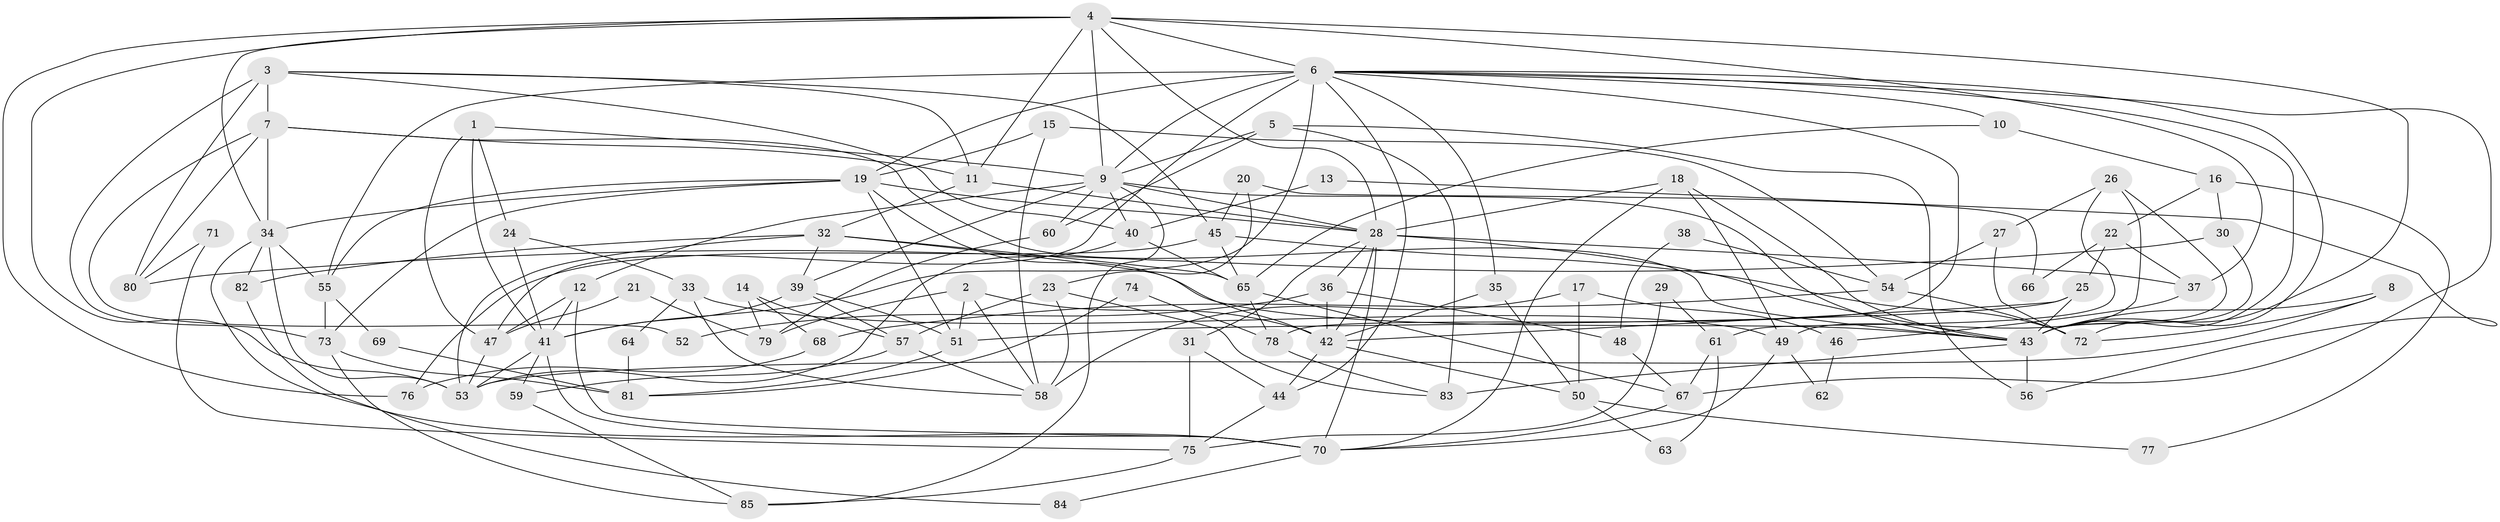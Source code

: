 // original degree distribution, {4: 0.2644628099173554, 5: 0.19834710743801653, 3: 0.2727272727272727, 6: 0.09090909090909091, 2: 0.1322314049586777, 7: 0.024793388429752067, 10: 0.008264462809917356, 8: 0.008264462809917356}
// Generated by graph-tools (version 1.1) at 2025/51/03/04/25 22:51:09]
// undirected, 85 vertices, 189 edges
graph export_dot {
  node [color=gray90,style=filled];
  1;
  2;
  3;
  4;
  5;
  6;
  7;
  8;
  9;
  10;
  11;
  12;
  13;
  14;
  15;
  16;
  17;
  18;
  19;
  20;
  21;
  22;
  23;
  24;
  25;
  26;
  27;
  28;
  29;
  30;
  31;
  32;
  33;
  34;
  35;
  36;
  37;
  38;
  39;
  40;
  41;
  42;
  43;
  44;
  45;
  46;
  47;
  48;
  49;
  50;
  51;
  52;
  53;
  54;
  55;
  56;
  57;
  58;
  59;
  60;
  61;
  62;
  63;
  64;
  65;
  66;
  67;
  68;
  69;
  70;
  71;
  72;
  73;
  74;
  75;
  76;
  77;
  78;
  79;
  80;
  81;
  82;
  83;
  84;
  85;
  1 -- 9 [weight=1.0];
  1 -- 24 [weight=1.0];
  1 -- 41 [weight=1.0];
  1 -- 47 [weight=1.0];
  2 -- 42 [weight=2.0];
  2 -- 51 [weight=1.0];
  2 -- 58 [weight=1.0];
  2 -- 79 [weight=1.0];
  3 -- 7 [weight=1.0];
  3 -- 11 [weight=1.0];
  3 -- 40 [weight=1.0];
  3 -- 45 [weight=1.0];
  3 -- 73 [weight=2.0];
  3 -- 80 [weight=1.0];
  4 -- 6 [weight=2.0];
  4 -- 9 [weight=2.0];
  4 -- 11 [weight=1.0];
  4 -- 28 [weight=1.0];
  4 -- 34 [weight=1.0];
  4 -- 37 [weight=1.0];
  4 -- 43 [weight=2.0];
  4 -- 53 [weight=2.0];
  4 -- 76 [weight=1.0];
  5 -- 9 [weight=1.0];
  5 -- 56 [weight=1.0];
  5 -- 60 [weight=1.0];
  5 -- 83 [weight=1.0];
  6 -- 9 [weight=2.0];
  6 -- 10 [weight=1.0];
  6 -- 19 [weight=2.0];
  6 -- 35 [weight=1.0];
  6 -- 41 [weight=1.0];
  6 -- 43 [weight=2.0];
  6 -- 44 [weight=1.0];
  6 -- 47 [weight=1.0];
  6 -- 55 [weight=1.0];
  6 -- 67 [weight=1.0];
  6 -- 72 [weight=1.0];
  6 -- 78 [weight=1.0];
  7 -- 11 [weight=1.0];
  7 -- 34 [weight=1.0];
  7 -- 43 [weight=1.0];
  7 -- 52 [weight=1.0];
  7 -- 80 [weight=1.0];
  8 -- 43 [weight=1.0];
  8 -- 53 [weight=1.0];
  8 -- 72 [weight=1.0];
  9 -- 12 [weight=1.0];
  9 -- 28 [weight=1.0];
  9 -- 39 [weight=2.0];
  9 -- 40 [weight=1.0];
  9 -- 43 [weight=3.0];
  9 -- 60 [weight=1.0];
  9 -- 85 [weight=1.0];
  10 -- 16 [weight=1.0];
  10 -- 65 [weight=1.0];
  11 -- 28 [weight=1.0];
  11 -- 32 [weight=1.0];
  12 -- 41 [weight=1.0];
  12 -- 47 [weight=1.0];
  12 -- 70 [weight=1.0];
  13 -- 40 [weight=1.0];
  13 -- 56 [weight=1.0];
  14 -- 57 [weight=1.0];
  14 -- 68 [weight=1.0];
  14 -- 79 [weight=1.0];
  15 -- 19 [weight=1.0];
  15 -- 54 [weight=1.0];
  15 -- 58 [weight=1.0];
  16 -- 22 [weight=1.0];
  16 -- 30 [weight=1.0];
  16 -- 77 [weight=1.0];
  17 -- 46 [weight=1.0];
  17 -- 50 [weight=1.0];
  17 -- 58 [weight=1.0];
  18 -- 28 [weight=1.0];
  18 -- 43 [weight=1.0];
  18 -- 49 [weight=1.0];
  18 -- 70 [weight=1.0];
  19 -- 28 [weight=1.0];
  19 -- 34 [weight=1.0];
  19 -- 42 [weight=2.0];
  19 -- 51 [weight=1.0];
  19 -- 55 [weight=1.0];
  19 -- 73 [weight=1.0];
  20 -- 23 [weight=1.0];
  20 -- 45 [weight=1.0];
  20 -- 66 [weight=1.0];
  21 -- 47 [weight=1.0];
  21 -- 79 [weight=1.0];
  22 -- 25 [weight=1.0];
  22 -- 37 [weight=1.0];
  22 -- 66 [weight=1.0];
  23 -- 57 [weight=1.0];
  23 -- 58 [weight=1.0];
  23 -- 83 [weight=1.0];
  24 -- 33 [weight=1.0];
  24 -- 41 [weight=1.0];
  25 -- 42 [weight=1.0];
  25 -- 43 [weight=1.0];
  25 -- 51 [weight=1.0];
  26 -- 27 [weight=1.0];
  26 -- 43 [weight=1.0];
  26 -- 49 [weight=1.0];
  26 -- 61 [weight=1.0];
  27 -- 54 [weight=1.0];
  27 -- 72 [weight=1.0];
  28 -- 31 [weight=1.0];
  28 -- 36 [weight=1.0];
  28 -- 37 [weight=1.0];
  28 -- 42 [weight=1.0];
  28 -- 43 [weight=1.0];
  28 -- 70 [weight=1.0];
  29 -- 61 [weight=1.0];
  29 -- 75 [weight=1.0];
  30 -- 43 [weight=2.0];
  30 -- 80 [weight=1.0];
  31 -- 44 [weight=1.0];
  31 -- 75 [weight=1.0];
  32 -- 39 [weight=1.0];
  32 -- 43 [weight=1.0];
  32 -- 53 [weight=1.0];
  32 -- 65 [weight=1.0];
  32 -- 82 [weight=1.0];
  33 -- 49 [weight=1.0];
  33 -- 58 [weight=1.0];
  33 -- 64 [weight=1.0];
  34 -- 53 [weight=1.0];
  34 -- 55 [weight=1.0];
  34 -- 70 [weight=1.0];
  34 -- 82 [weight=1.0];
  35 -- 42 [weight=1.0];
  35 -- 50 [weight=1.0];
  36 -- 42 [weight=1.0];
  36 -- 48 [weight=1.0];
  36 -- 52 [weight=1.0];
  37 -- 46 [weight=1.0];
  38 -- 48 [weight=1.0];
  38 -- 54 [weight=1.0];
  39 -- 41 [weight=2.0];
  39 -- 51 [weight=1.0];
  39 -- 57 [weight=1.0];
  40 -- 53 [weight=1.0];
  40 -- 65 [weight=1.0];
  41 -- 53 [weight=1.0];
  41 -- 59 [weight=1.0];
  41 -- 70 [weight=1.0];
  42 -- 44 [weight=1.0];
  42 -- 50 [weight=1.0];
  43 -- 56 [weight=1.0];
  43 -- 83 [weight=1.0];
  44 -- 75 [weight=1.0];
  45 -- 65 [weight=1.0];
  45 -- 72 [weight=1.0];
  45 -- 76 [weight=1.0];
  46 -- 62 [weight=1.0];
  47 -- 53 [weight=1.0];
  48 -- 67 [weight=1.0];
  49 -- 62 [weight=1.0];
  49 -- 70 [weight=1.0];
  50 -- 63 [weight=1.0];
  50 -- 77 [weight=1.0];
  51 -- 81 [weight=1.0];
  54 -- 68 [weight=1.0];
  54 -- 72 [weight=1.0];
  55 -- 69 [weight=1.0];
  55 -- 73 [weight=1.0];
  57 -- 58 [weight=1.0];
  57 -- 59 [weight=1.0];
  59 -- 85 [weight=1.0];
  60 -- 79 [weight=1.0];
  61 -- 63 [weight=1.0];
  61 -- 67 [weight=1.0];
  64 -- 81 [weight=1.0];
  65 -- 67 [weight=1.0];
  65 -- 78 [weight=1.0];
  67 -- 70 [weight=1.0];
  68 -- 76 [weight=1.0];
  69 -- 81 [weight=1.0];
  70 -- 84 [weight=1.0];
  71 -- 75 [weight=1.0];
  71 -- 80 [weight=1.0];
  73 -- 81 [weight=1.0];
  73 -- 85 [weight=1.0];
  74 -- 78 [weight=1.0];
  74 -- 81 [weight=1.0];
  75 -- 85 [weight=1.0];
  78 -- 83 [weight=1.0];
  82 -- 84 [weight=1.0];
}
